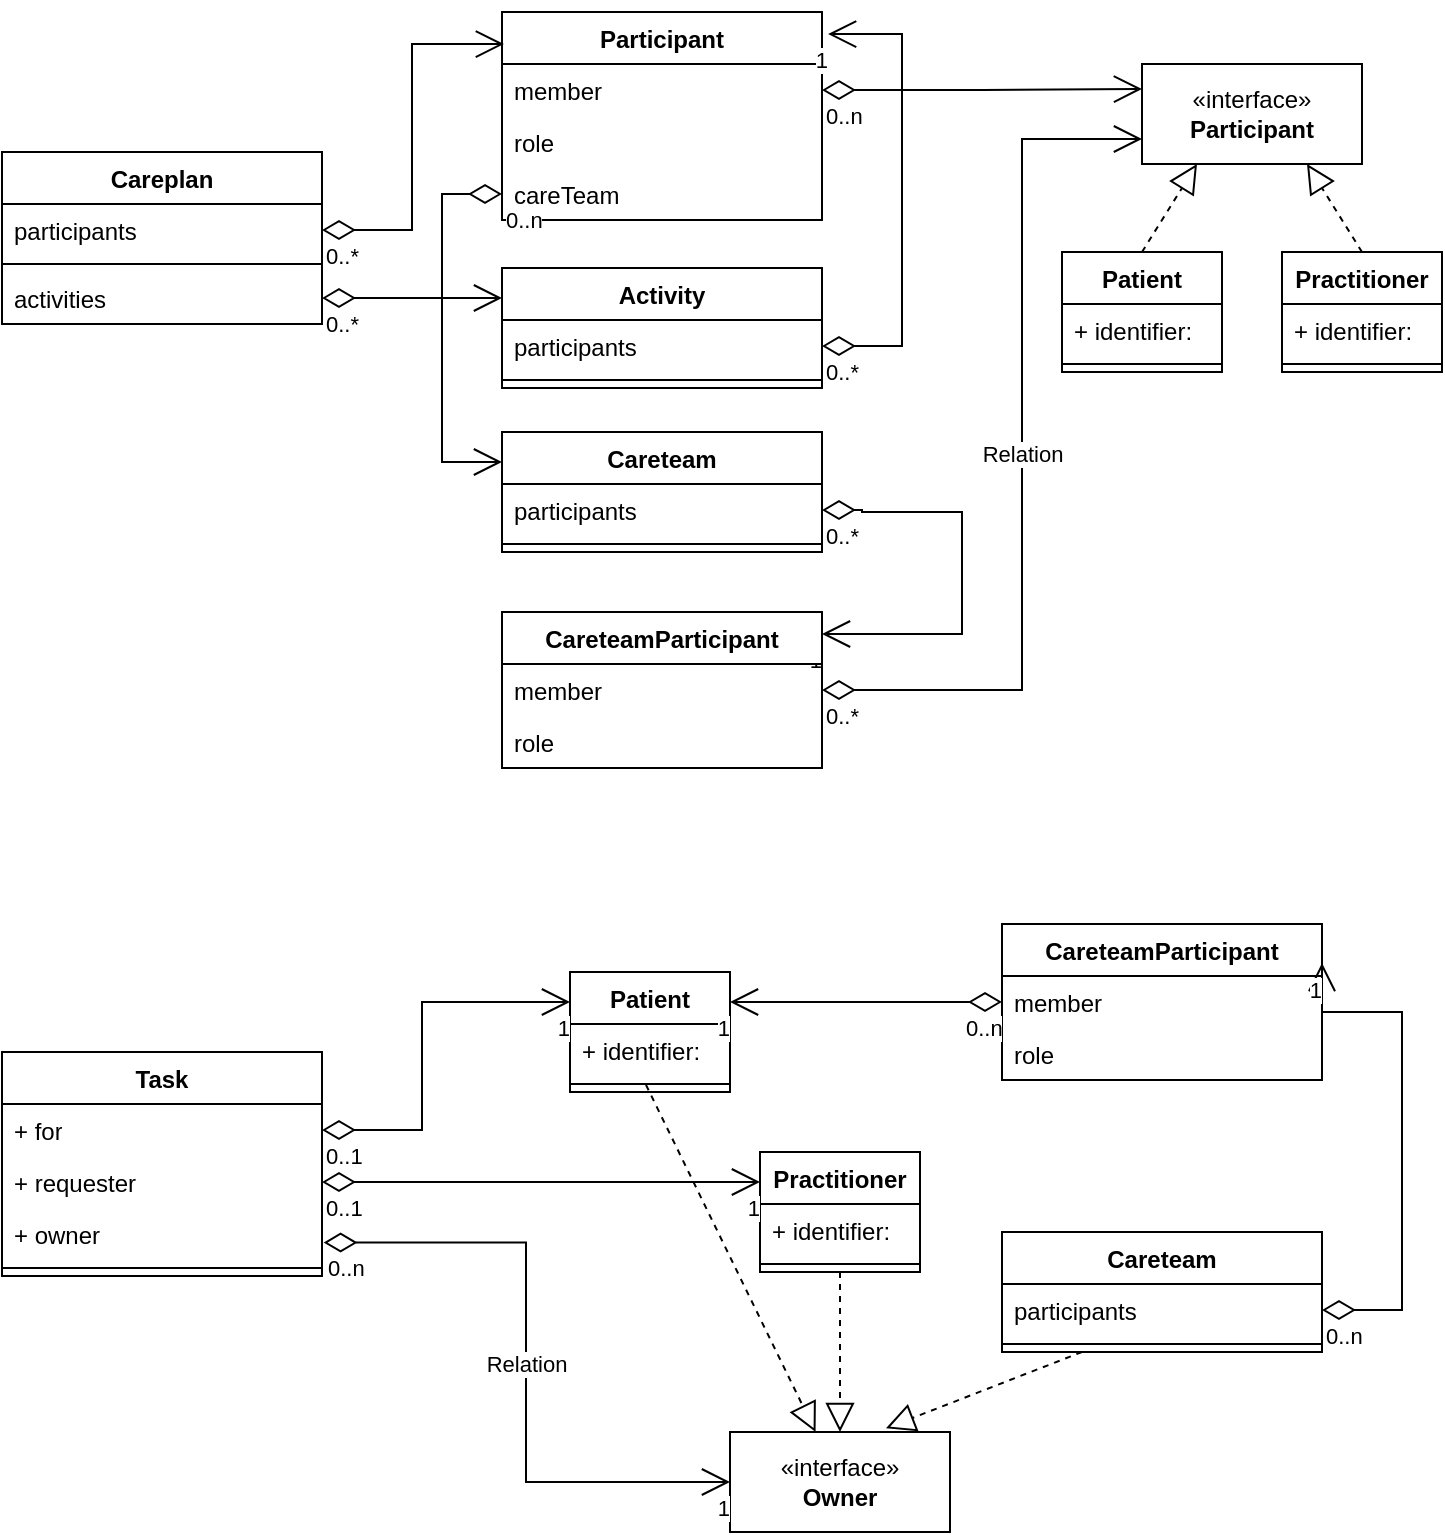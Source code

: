 <mxfile version="21.1.4" type="github">
  <diagram name="Page-1" id="DVja-FhIzsriN4k7RwrQ">
    <mxGraphModel dx="700" dy="475" grid="1" gridSize="10" guides="1" tooltips="1" connect="1" arrows="1" fold="1" page="1" pageScale="1" pageWidth="827" pageHeight="1169" math="0" shadow="0">
      <root>
        <mxCell id="0" />
        <mxCell id="1" parent="0" />
        <mxCell id="6e4DabMuTUjJFmLgCKRS-1" value="Careplan" style="swimlane;fontStyle=1;align=center;verticalAlign=top;childLayout=stackLayout;horizontal=1;startSize=26;horizontalStack=0;resizeParent=1;resizeParentMax=0;resizeLast=0;collapsible=1;marginBottom=0;whiteSpace=wrap;html=1;" vertex="1" parent="1">
          <mxGeometry x="50" y="150" width="160" height="86" as="geometry" />
        </mxCell>
        <mxCell id="6e4DabMuTUjJFmLgCKRS-2" value="participants&amp;nbsp;" style="text;strokeColor=none;fillColor=none;align=left;verticalAlign=top;spacingLeft=4;spacingRight=4;overflow=hidden;rotatable=0;points=[[0,0.5],[1,0.5]];portConstraint=eastwest;whiteSpace=wrap;html=1;" vertex="1" parent="6e4DabMuTUjJFmLgCKRS-1">
          <mxGeometry y="26" width="160" height="26" as="geometry" />
        </mxCell>
        <mxCell id="6e4DabMuTUjJFmLgCKRS-3" value="" style="line;strokeWidth=1;fillColor=none;align=left;verticalAlign=middle;spacingTop=-1;spacingLeft=3;spacingRight=3;rotatable=0;labelPosition=right;points=[];portConstraint=eastwest;strokeColor=inherit;" vertex="1" parent="6e4DabMuTUjJFmLgCKRS-1">
          <mxGeometry y="52" width="160" height="8" as="geometry" />
        </mxCell>
        <mxCell id="6e4DabMuTUjJFmLgCKRS-4" value="activities&lt;br&gt;" style="text;strokeColor=none;fillColor=none;align=left;verticalAlign=top;spacingLeft=4;spacingRight=4;overflow=hidden;rotatable=0;points=[[0,0.5],[1,0.5]];portConstraint=eastwest;whiteSpace=wrap;html=1;" vertex="1" parent="6e4DabMuTUjJFmLgCKRS-1">
          <mxGeometry y="60" width="160" height="26" as="geometry" />
        </mxCell>
        <mxCell id="6e4DabMuTUjJFmLgCKRS-5" value="Participant" style="swimlane;fontStyle=1;align=center;verticalAlign=top;childLayout=stackLayout;horizontal=1;startSize=26;horizontalStack=0;resizeParent=1;resizeParentMax=0;resizeLast=0;collapsible=1;marginBottom=0;whiteSpace=wrap;html=1;" vertex="1" parent="1">
          <mxGeometry x="300" y="80" width="160" height="104" as="geometry" />
        </mxCell>
        <mxCell id="6e4DabMuTUjJFmLgCKRS-6" value="member&lt;br&gt;" style="text;strokeColor=none;fillColor=none;align=left;verticalAlign=top;spacingLeft=4;spacingRight=4;overflow=hidden;rotatable=0;points=[[0,0.5],[1,0.5]];portConstraint=eastwest;whiteSpace=wrap;html=1;" vertex="1" parent="6e4DabMuTUjJFmLgCKRS-5">
          <mxGeometry y="26" width="160" height="26" as="geometry" />
        </mxCell>
        <mxCell id="6e4DabMuTUjJFmLgCKRS-10" value="role" style="text;strokeColor=none;fillColor=none;align=left;verticalAlign=top;spacingLeft=4;spacingRight=4;overflow=hidden;rotatable=0;points=[[0,0.5],[1,0.5]];portConstraint=eastwest;whiteSpace=wrap;html=1;" vertex="1" parent="6e4DabMuTUjJFmLgCKRS-5">
          <mxGeometry y="52" width="160" height="26" as="geometry" />
        </mxCell>
        <mxCell id="6e4DabMuTUjJFmLgCKRS-11" value="careTeam" style="text;strokeColor=none;fillColor=none;align=left;verticalAlign=top;spacingLeft=4;spacingRight=4;overflow=hidden;rotatable=0;points=[[0,0.5],[1,0.5]];portConstraint=eastwest;whiteSpace=wrap;html=1;" vertex="1" parent="6e4DabMuTUjJFmLgCKRS-5">
          <mxGeometry y="78" width="160" height="26" as="geometry" />
        </mxCell>
        <mxCell id="6e4DabMuTUjJFmLgCKRS-12" value="" style="endArrow=open;html=1;endSize=12;startArrow=diamondThin;startSize=14;startFill=0;edgeStyle=orthogonalEdgeStyle;rounded=0;entryX=0.006;entryY=0.154;entryDx=0;entryDy=0;entryPerimeter=0;" edge="1" parent="1" source="6e4DabMuTUjJFmLgCKRS-2" target="6e4DabMuTUjJFmLgCKRS-5">
          <mxGeometry relative="1" as="geometry">
            <mxPoint x="260" y="370" as="sourcePoint" />
            <mxPoint x="420" y="370" as="targetPoint" />
          </mxGeometry>
        </mxCell>
        <mxCell id="6e4DabMuTUjJFmLgCKRS-13" value="0..*" style="edgeLabel;resizable=0;html=1;align=left;verticalAlign=top;" connectable="0" vertex="1" parent="6e4DabMuTUjJFmLgCKRS-12">
          <mxGeometry x="-1" relative="1" as="geometry" />
        </mxCell>
        <mxCell id="6e4DabMuTUjJFmLgCKRS-15" value="Activity" style="swimlane;fontStyle=1;align=center;verticalAlign=top;childLayout=stackLayout;horizontal=1;startSize=26;horizontalStack=0;resizeParent=1;resizeParentMax=0;resizeLast=0;collapsible=1;marginBottom=0;whiteSpace=wrap;html=1;" vertex="1" parent="1">
          <mxGeometry x="300" y="208" width="160" height="60" as="geometry" />
        </mxCell>
        <mxCell id="6e4DabMuTUjJFmLgCKRS-16" value="participants&amp;nbsp;" style="text;strokeColor=none;fillColor=none;align=left;verticalAlign=top;spacingLeft=4;spacingRight=4;overflow=hidden;rotatable=0;points=[[0,0.5],[1,0.5]];portConstraint=eastwest;whiteSpace=wrap;html=1;" vertex="1" parent="6e4DabMuTUjJFmLgCKRS-15">
          <mxGeometry y="26" width="160" height="26" as="geometry" />
        </mxCell>
        <mxCell id="6e4DabMuTUjJFmLgCKRS-17" value="" style="line;strokeWidth=1;fillColor=none;align=left;verticalAlign=middle;spacingTop=-1;spacingLeft=3;spacingRight=3;rotatable=0;labelPosition=right;points=[];portConstraint=eastwest;strokeColor=inherit;" vertex="1" parent="6e4DabMuTUjJFmLgCKRS-15">
          <mxGeometry y="52" width="160" height="8" as="geometry" />
        </mxCell>
        <mxCell id="6e4DabMuTUjJFmLgCKRS-19" value="" style="endArrow=open;html=1;endSize=12;startArrow=diamondThin;startSize=14;startFill=0;edgeStyle=orthogonalEdgeStyle;rounded=0;exitX=1;exitY=0.5;exitDx=0;exitDy=0;entryX=0;entryY=0.25;entryDx=0;entryDy=0;" edge="1" parent="1" source="6e4DabMuTUjJFmLgCKRS-4" target="6e4DabMuTUjJFmLgCKRS-15">
          <mxGeometry relative="1" as="geometry">
            <mxPoint x="260" y="370" as="sourcePoint" />
            <mxPoint x="420" y="370" as="targetPoint" />
          </mxGeometry>
        </mxCell>
        <mxCell id="6e4DabMuTUjJFmLgCKRS-20" value="0..*" style="edgeLabel;resizable=0;html=1;align=left;verticalAlign=top;" connectable="0" vertex="1" parent="6e4DabMuTUjJFmLgCKRS-19">
          <mxGeometry x="-1" relative="1" as="geometry" />
        </mxCell>
        <mxCell id="6e4DabMuTUjJFmLgCKRS-22" value="" style="endArrow=open;html=1;endSize=12;startArrow=diamondThin;startSize=14;startFill=0;edgeStyle=orthogonalEdgeStyle;rounded=0;exitX=1;exitY=0.5;exitDx=0;exitDy=0;entryX=1.019;entryY=0.106;entryDx=0;entryDy=0;entryPerimeter=0;" edge="1" parent="1" source="6e4DabMuTUjJFmLgCKRS-16" target="6e4DabMuTUjJFmLgCKRS-5">
          <mxGeometry relative="1" as="geometry">
            <mxPoint x="200" y="370" as="sourcePoint" />
            <mxPoint x="360" y="370" as="targetPoint" />
            <Array as="points">
              <mxPoint x="500" y="247" />
              <mxPoint x="500" y="91" />
            </Array>
          </mxGeometry>
        </mxCell>
        <mxCell id="6e4DabMuTUjJFmLgCKRS-23" value="0..*" style="edgeLabel;resizable=0;html=1;align=left;verticalAlign=top;" connectable="0" vertex="1" parent="6e4DabMuTUjJFmLgCKRS-22">
          <mxGeometry x="-1" relative="1" as="geometry" />
        </mxCell>
        <mxCell id="6e4DabMuTUjJFmLgCKRS-24" value="1" style="edgeLabel;resizable=0;html=1;align=right;verticalAlign=top;" connectable="0" vertex="1" parent="6e4DabMuTUjJFmLgCKRS-22">
          <mxGeometry x="1" relative="1" as="geometry" />
        </mxCell>
        <mxCell id="6e4DabMuTUjJFmLgCKRS-25" value="«interface»&lt;br&gt;&lt;b&gt;Participant&lt;/b&gt;" style="html=1;whiteSpace=wrap;" vertex="1" parent="1">
          <mxGeometry x="620" y="106" width="110" height="50" as="geometry" />
        </mxCell>
        <mxCell id="6e4DabMuTUjJFmLgCKRS-26" value="Patient" style="swimlane;fontStyle=1;align=center;verticalAlign=top;childLayout=stackLayout;horizontal=1;startSize=26;horizontalStack=0;resizeParent=1;resizeParentMax=0;resizeLast=0;collapsible=1;marginBottom=0;whiteSpace=wrap;html=1;" vertex="1" parent="1">
          <mxGeometry x="580" y="200" width="80" height="60" as="geometry" />
        </mxCell>
        <mxCell id="6e4DabMuTUjJFmLgCKRS-27" value="+ identifier:" style="text;strokeColor=none;fillColor=none;align=left;verticalAlign=top;spacingLeft=4;spacingRight=4;overflow=hidden;rotatable=0;points=[[0,0.5],[1,0.5]];portConstraint=eastwest;whiteSpace=wrap;html=1;" vertex="1" parent="6e4DabMuTUjJFmLgCKRS-26">
          <mxGeometry y="26" width="80" height="26" as="geometry" />
        </mxCell>
        <mxCell id="6e4DabMuTUjJFmLgCKRS-28" value="" style="line;strokeWidth=1;fillColor=none;align=left;verticalAlign=middle;spacingTop=-1;spacingLeft=3;spacingRight=3;rotatable=0;labelPosition=right;points=[];portConstraint=eastwest;strokeColor=inherit;" vertex="1" parent="6e4DabMuTUjJFmLgCKRS-26">
          <mxGeometry y="52" width="80" height="8" as="geometry" />
        </mxCell>
        <mxCell id="6e4DabMuTUjJFmLgCKRS-30" value="Practitioner" style="swimlane;fontStyle=1;align=center;verticalAlign=top;childLayout=stackLayout;horizontal=1;startSize=26;horizontalStack=0;resizeParent=1;resizeParentMax=0;resizeLast=0;collapsible=1;marginBottom=0;whiteSpace=wrap;html=1;" vertex="1" parent="1">
          <mxGeometry x="690" y="200" width="80" height="60" as="geometry" />
        </mxCell>
        <mxCell id="6e4DabMuTUjJFmLgCKRS-31" value="+ identifier:" style="text;strokeColor=none;fillColor=none;align=left;verticalAlign=top;spacingLeft=4;spacingRight=4;overflow=hidden;rotatable=0;points=[[0,0.5],[1,0.5]];portConstraint=eastwest;whiteSpace=wrap;html=1;" vertex="1" parent="6e4DabMuTUjJFmLgCKRS-30">
          <mxGeometry y="26" width="80" height="26" as="geometry" />
        </mxCell>
        <mxCell id="6e4DabMuTUjJFmLgCKRS-32" value="" style="line;strokeWidth=1;fillColor=none;align=left;verticalAlign=middle;spacingTop=-1;spacingLeft=3;spacingRight=3;rotatable=0;labelPosition=right;points=[];portConstraint=eastwest;strokeColor=inherit;" vertex="1" parent="6e4DabMuTUjJFmLgCKRS-30">
          <mxGeometry y="52" width="80" height="8" as="geometry" />
        </mxCell>
        <mxCell id="6e4DabMuTUjJFmLgCKRS-33" value="" style="endArrow=block;dashed=1;endFill=0;endSize=12;html=1;rounded=0;exitX=0.5;exitY=0;exitDx=0;exitDy=0;entryX=0.25;entryY=1;entryDx=0;entryDy=0;" edge="1" parent="1" source="6e4DabMuTUjJFmLgCKRS-26" target="6e4DabMuTUjJFmLgCKRS-25">
          <mxGeometry width="160" relative="1" as="geometry">
            <mxPoint x="260" y="320" as="sourcePoint" />
            <mxPoint x="420" y="320" as="targetPoint" />
          </mxGeometry>
        </mxCell>
        <mxCell id="6e4DabMuTUjJFmLgCKRS-35" value="" style="endArrow=block;dashed=1;endFill=0;endSize=12;html=1;rounded=0;exitX=0.5;exitY=0;exitDx=0;exitDy=0;entryX=0.75;entryY=1;entryDx=0;entryDy=0;" edge="1" parent="1" source="6e4DabMuTUjJFmLgCKRS-30" target="6e4DabMuTUjJFmLgCKRS-25">
          <mxGeometry width="160" relative="1" as="geometry">
            <mxPoint x="260" y="320" as="sourcePoint" />
            <mxPoint x="420" y="320" as="targetPoint" />
          </mxGeometry>
        </mxCell>
        <mxCell id="6e4DabMuTUjJFmLgCKRS-36" value="" style="endArrow=open;html=1;endSize=12;startArrow=diamondThin;startSize=14;startFill=0;edgeStyle=orthogonalEdgeStyle;rounded=0;exitX=1;exitY=0.5;exitDx=0;exitDy=0;entryX=0;entryY=0.25;entryDx=0;entryDy=0;" edge="1" parent="1" source="6e4DabMuTUjJFmLgCKRS-6" target="6e4DabMuTUjJFmLgCKRS-25">
          <mxGeometry relative="1" as="geometry">
            <mxPoint x="260" y="320" as="sourcePoint" />
            <mxPoint x="420" y="320" as="targetPoint" />
          </mxGeometry>
        </mxCell>
        <mxCell id="6e4DabMuTUjJFmLgCKRS-37" value="0..n" style="edgeLabel;resizable=0;html=1;align=left;verticalAlign=top;" connectable="0" vertex="1" parent="6e4DabMuTUjJFmLgCKRS-36">
          <mxGeometry x="-1" relative="1" as="geometry" />
        </mxCell>
        <mxCell id="6e4DabMuTUjJFmLgCKRS-39" value="Careteam" style="swimlane;fontStyle=1;align=center;verticalAlign=top;childLayout=stackLayout;horizontal=1;startSize=26;horizontalStack=0;resizeParent=1;resizeParentMax=0;resizeLast=0;collapsible=1;marginBottom=0;whiteSpace=wrap;html=1;" vertex="1" parent="1">
          <mxGeometry x="300" y="290" width="160" height="60" as="geometry" />
        </mxCell>
        <mxCell id="6e4DabMuTUjJFmLgCKRS-40" value="partici&lt;span style=&quot;white-space: pre;&quot;&gt;pants&lt;/span&gt;" style="text;strokeColor=none;fillColor=none;align=left;verticalAlign=top;spacingLeft=4;spacingRight=4;overflow=hidden;rotatable=0;points=[[0,0.5],[1,0.5]];portConstraint=eastwest;whiteSpace=wrap;html=1;" vertex="1" parent="6e4DabMuTUjJFmLgCKRS-39">
          <mxGeometry y="26" width="160" height="26" as="geometry" />
        </mxCell>
        <mxCell id="6e4DabMuTUjJFmLgCKRS-41" value="" style="line;strokeWidth=1;fillColor=none;align=left;verticalAlign=middle;spacingTop=-1;spacingLeft=3;spacingRight=3;rotatable=0;labelPosition=right;points=[];portConstraint=eastwest;strokeColor=inherit;" vertex="1" parent="6e4DabMuTUjJFmLgCKRS-39">
          <mxGeometry y="52" width="160" height="8" as="geometry" />
        </mxCell>
        <mxCell id="6e4DabMuTUjJFmLgCKRS-42" value="" style="endArrow=open;html=1;endSize=12;startArrow=diamondThin;startSize=14;startFill=0;edgeStyle=orthogonalEdgeStyle;rounded=0;exitX=1;exitY=0.5;exitDx=0;exitDy=0;entryX=1;entryY=0.141;entryDx=0;entryDy=0;entryPerimeter=0;" edge="1" parent="1" source="6e4DabMuTUjJFmLgCKRS-40" target="6e4DabMuTUjJFmLgCKRS-48">
          <mxGeometry relative="1" as="geometry">
            <mxPoint x="260" y="320" as="sourcePoint" />
            <mxPoint x="420" y="320" as="targetPoint" />
            <Array as="points">
              <mxPoint x="480" y="329" />
              <mxPoint x="480" y="330" />
              <mxPoint x="530" y="330" />
              <mxPoint x="530" y="391" />
            </Array>
          </mxGeometry>
        </mxCell>
        <mxCell id="6e4DabMuTUjJFmLgCKRS-43" value="0..*" style="edgeLabel;resizable=0;html=1;align=left;verticalAlign=top;" connectable="0" vertex="1" parent="6e4DabMuTUjJFmLgCKRS-42">
          <mxGeometry x="-1" relative="1" as="geometry" />
        </mxCell>
        <mxCell id="6e4DabMuTUjJFmLgCKRS-44" value="1" style="edgeLabel;resizable=0;html=1;align=right;verticalAlign=top;" connectable="0" vertex="1" parent="6e4DabMuTUjJFmLgCKRS-42">
          <mxGeometry x="1" relative="1" as="geometry" />
        </mxCell>
        <mxCell id="6e4DabMuTUjJFmLgCKRS-45" value="" style="endArrow=open;html=1;endSize=12;startArrow=diamondThin;startSize=14;startFill=0;edgeStyle=orthogonalEdgeStyle;rounded=0;exitX=0;exitY=0.5;exitDx=0;exitDy=0;entryX=0;entryY=0.25;entryDx=0;entryDy=0;" edge="1" parent="1" source="6e4DabMuTUjJFmLgCKRS-11" target="6e4DabMuTUjJFmLgCKRS-39">
          <mxGeometry relative="1" as="geometry">
            <mxPoint x="230" y="320" as="sourcePoint" />
            <mxPoint x="340" y="470" as="targetPoint" />
            <Array as="points">
              <mxPoint x="270" y="171" />
              <mxPoint x="270" y="305" />
            </Array>
          </mxGeometry>
        </mxCell>
        <mxCell id="6e4DabMuTUjJFmLgCKRS-46" value="0..n" style="edgeLabel;resizable=0;html=1;align=left;verticalAlign=top;" connectable="0" vertex="1" parent="6e4DabMuTUjJFmLgCKRS-45">
          <mxGeometry x="-1" relative="1" as="geometry" />
        </mxCell>
        <mxCell id="6e4DabMuTUjJFmLgCKRS-48" value="CareteamParticipant" style="swimlane;fontStyle=1;align=center;verticalAlign=top;childLayout=stackLayout;horizontal=1;startSize=26;horizontalStack=0;resizeParent=1;resizeParentMax=0;resizeLast=0;collapsible=1;marginBottom=0;whiteSpace=wrap;html=1;" vertex="1" parent="1">
          <mxGeometry x="300" y="380" width="160" height="78" as="geometry" />
        </mxCell>
        <mxCell id="6e4DabMuTUjJFmLgCKRS-49" value="member&lt;br&gt;" style="text;strokeColor=none;fillColor=none;align=left;verticalAlign=top;spacingLeft=4;spacingRight=4;overflow=hidden;rotatable=0;points=[[0,0.5],[1,0.5]];portConstraint=eastwest;whiteSpace=wrap;html=1;" vertex="1" parent="6e4DabMuTUjJFmLgCKRS-48">
          <mxGeometry y="26" width="160" height="26" as="geometry" />
        </mxCell>
        <mxCell id="6e4DabMuTUjJFmLgCKRS-50" value="role" style="text;strokeColor=none;fillColor=none;align=left;verticalAlign=top;spacingLeft=4;spacingRight=4;overflow=hidden;rotatable=0;points=[[0,0.5],[1,0.5]];portConstraint=eastwest;whiteSpace=wrap;html=1;" vertex="1" parent="6e4DabMuTUjJFmLgCKRS-48">
          <mxGeometry y="52" width="160" height="26" as="geometry" />
        </mxCell>
        <mxCell id="6e4DabMuTUjJFmLgCKRS-52" value="Relation" style="endArrow=open;html=1;endSize=12;startArrow=diamondThin;startSize=14;startFill=0;edgeStyle=orthogonalEdgeStyle;rounded=0;exitX=1;exitY=0.5;exitDx=0;exitDy=0;entryX=0;entryY=0.75;entryDx=0;entryDy=0;" edge="1" parent="1" source="6e4DabMuTUjJFmLgCKRS-49" target="6e4DabMuTUjJFmLgCKRS-25">
          <mxGeometry relative="1" as="geometry">
            <mxPoint x="390" y="250" as="sourcePoint" />
            <mxPoint x="550" y="250" as="targetPoint" />
            <Array as="points">
              <mxPoint x="560" y="419" />
              <mxPoint x="560" y="144" />
            </Array>
          </mxGeometry>
        </mxCell>
        <mxCell id="6e4DabMuTUjJFmLgCKRS-53" value="0..*" style="edgeLabel;resizable=0;html=1;align=left;verticalAlign=top;" connectable="0" vertex="1" parent="6e4DabMuTUjJFmLgCKRS-52">
          <mxGeometry x="-1" relative="1" as="geometry" />
        </mxCell>
        <mxCell id="6e4DabMuTUjJFmLgCKRS-56" value="Task" style="swimlane;fontStyle=1;align=center;verticalAlign=top;childLayout=stackLayout;horizontal=1;startSize=26;horizontalStack=0;resizeParent=1;resizeParentMax=0;resizeLast=0;collapsible=1;marginBottom=0;whiteSpace=wrap;html=1;" vertex="1" parent="1">
          <mxGeometry x="50" y="600" width="160" height="112" as="geometry" />
        </mxCell>
        <mxCell id="6e4DabMuTUjJFmLgCKRS-57" value="+ for" style="text;strokeColor=none;fillColor=none;align=left;verticalAlign=top;spacingLeft=4;spacingRight=4;overflow=hidden;rotatable=0;points=[[0,0.5],[1,0.5]];portConstraint=eastwest;whiteSpace=wrap;html=1;" vertex="1" parent="6e4DabMuTUjJFmLgCKRS-56">
          <mxGeometry y="26" width="160" height="26" as="geometry" />
        </mxCell>
        <mxCell id="6e4DabMuTUjJFmLgCKRS-60" value="+ requester" style="text;strokeColor=none;fillColor=none;align=left;verticalAlign=top;spacingLeft=4;spacingRight=4;overflow=hidden;rotatable=0;points=[[0,0.5],[1,0.5]];portConstraint=eastwest;whiteSpace=wrap;html=1;" vertex="1" parent="6e4DabMuTUjJFmLgCKRS-56">
          <mxGeometry y="52" width="160" height="26" as="geometry" />
        </mxCell>
        <mxCell id="6e4DabMuTUjJFmLgCKRS-61" value="+ owner" style="text;strokeColor=none;fillColor=none;align=left;verticalAlign=top;spacingLeft=4;spacingRight=4;overflow=hidden;rotatable=0;points=[[0,0.5],[1,0.5]];portConstraint=eastwest;whiteSpace=wrap;html=1;" vertex="1" parent="6e4DabMuTUjJFmLgCKRS-56">
          <mxGeometry y="78" width="160" height="26" as="geometry" />
        </mxCell>
        <mxCell id="6e4DabMuTUjJFmLgCKRS-58" value="" style="line;strokeWidth=1;fillColor=none;align=left;verticalAlign=middle;spacingTop=-1;spacingLeft=3;spacingRight=3;rotatable=0;labelPosition=right;points=[];portConstraint=eastwest;strokeColor=inherit;" vertex="1" parent="6e4DabMuTUjJFmLgCKRS-56">
          <mxGeometry y="104" width="160" height="8" as="geometry" />
        </mxCell>
        <mxCell id="6e4DabMuTUjJFmLgCKRS-62" value="Patient" style="swimlane;fontStyle=1;align=center;verticalAlign=top;childLayout=stackLayout;horizontal=1;startSize=26;horizontalStack=0;resizeParent=1;resizeParentMax=0;resizeLast=0;collapsible=1;marginBottom=0;whiteSpace=wrap;html=1;" vertex="1" parent="1">
          <mxGeometry x="334" y="560" width="80" height="60" as="geometry" />
        </mxCell>
        <mxCell id="6e4DabMuTUjJFmLgCKRS-63" value="+ identifier:" style="text;strokeColor=none;fillColor=none;align=left;verticalAlign=top;spacingLeft=4;spacingRight=4;overflow=hidden;rotatable=0;points=[[0,0.5],[1,0.5]];portConstraint=eastwest;whiteSpace=wrap;html=1;" vertex="1" parent="6e4DabMuTUjJFmLgCKRS-62">
          <mxGeometry y="26" width="80" height="26" as="geometry" />
        </mxCell>
        <mxCell id="6e4DabMuTUjJFmLgCKRS-64" value="" style="line;strokeWidth=1;fillColor=none;align=left;verticalAlign=middle;spacingTop=-1;spacingLeft=3;spacingRight=3;rotatable=0;labelPosition=right;points=[];portConstraint=eastwest;strokeColor=inherit;" vertex="1" parent="6e4DabMuTUjJFmLgCKRS-62">
          <mxGeometry y="52" width="80" height="8" as="geometry" />
        </mxCell>
        <mxCell id="6e4DabMuTUjJFmLgCKRS-65" value="Practitioner" style="swimlane;fontStyle=1;align=center;verticalAlign=top;childLayout=stackLayout;horizontal=1;startSize=26;horizontalStack=0;resizeParent=1;resizeParentMax=0;resizeLast=0;collapsible=1;marginBottom=0;whiteSpace=wrap;html=1;" vertex="1" parent="1">
          <mxGeometry x="429" y="650" width="80" height="60" as="geometry" />
        </mxCell>
        <mxCell id="6e4DabMuTUjJFmLgCKRS-66" value="+ identifier:" style="text;strokeColor=none;fillColor=none;align=left;verticalAlign=top;spacingLeft=4;spacingRight=4;overflow=hidden;rotatable=0;points=[[0,0.5],[1,0.5]];portConstraint=eastwest;whiteSpace=wrap;html=1;" vertex="1" parent="6e4DabMuTUjJFmLgCKRS-65">
          <mxGeometry y="26" width="80" height="26" as="geometry" />
        </mxCell>
        <mxCell id="6e4DabMuTUjJFmLgCKRS-67" value="" style="line;strokeWidth=1;fillColor=none;align=left;verticalAlign=middle;spacingTop=-1;spacingLeft=3;spacingRight=3;rotatable=0;labelPosition=right;points=[];portConstraint=eastwest;strokeColor=inherit;" vertex="1" parent="6e4DabMuTUjJFmLgCKRS-65">
          <mxGeometry y="52" width="80" height="8" as="geometry" />
        </mxCell>
        <mxCell id="6e4DabMuTUjJFmLgCKRS-68" value="Careteam" style="swimlane;fontStyle=1;align=center;verticalAlign=top;childLayout=stackLayout;horizontal=1;startSize=26;horizontalStack=0;resizeParent=1;resizeParentMax=0;resizeLast=0;collapsible=1;marginBottom=0;whiteSpace=wrap;html=1;" vertex="1" parent="1">
          <mxGeometry x="550" y="690" width="160" height="60" as="geometry" />
        </mxCell>
        <mxCell id="6e4DabMuTUjJFmLgCKRS-69" value="partici&lt;span style=&quot;white-space: pre;&quot;&gt;pants&lt;/span&gt;" style="text;strokeColor=none;fillColor=none;align=left;verticalAlign=top;spacingLeft=4;spacingRight=4;overflow=hidden;rotatable=0;points=[[0,0.5],[1,0.5]];portConstraint=eastwest;whiteSpace=wrap;html=1;" vertex="1" parent="6e4DabMuTUjJFmLgCKRS-68">
          <mxGeometry y="26" width="160" height="26" as="geometry" />
        </mxCell>
        <mxCell id="6e4DabMuTUjJFmLgCKRS-70" value="" style="line;strokeWidth=1;fillColor=none;align=left;verticalAlign=middle;spacingTop=-1;spacingLeft=3;spacingRight=3;rotatable=0;labelPosition=right;points=[];portConstraint=eastwest;strokeColor=inherit;" vertex="1" parent="6e4DabMuTUjJFmLgCKRS-68">
          <mxGeometry y="52" width="160" height="8" as="geometry" />
        </mxCell>
        <mxCell id="6e4DabMuTUjJFmLgCKRS-71" value="" style="endArrow=open;html=1;endSize=12;startArrow=diamondThin;startSize=14;startFill=0;edgeStyle=orthogonalEdgeStyle;rounded=0;exitX=1;exitY=0.5;exitDx=0;exitDy=0;entryX=0;entryY=0.25;entryDx=0;entryDy=0;" edge="1" parent="1" source="6e4DabMuTUjJFmLgCKRS-57" target="6e4DabMuTUjJFmLgCKRS-62">
          <mxGeometry relative="1" as="geometry">
            <mxPoint x="510" y="460" as="sourcePoint" />
            <mxPoint x="670" y="460" as="targetPoint" />
            <Array as="points">
              <mxPoint x="260" y="639" />
              <mxPoint x="260" y="575" />
            </Array>
          </mxGeometry>
        </mxCell>
        <mxCell id="6e4DabMuTUjJFmLgCKRS-72" value="0..1" style="edgeLabel;resizable=0;html=1;align=left;verticalAlign=top;" connectable="0" vertex="1" parent="6e4DabMuTUjJFmLgCKRS-71">
          <mxGeometry x="-1" relative="1" as="geometry" />
        </mxCell>
        <mxCell id="6e4DabMuTUjJFmLgCKRS-73" value="1" style="edgeLabel;resizable=0;html=1;align=right;verticalAlign=top;" connectable="0" vertex="1" parent="6e4DabMuTUjJFmLgCKRS-71">
          <mxGeometry x="1" relative="1" as="geometry" />
        </mxCell>
        <mxCell id="6e4DabMuTUjJFmLgCKRS-74" value="" style="endArrow=open;html=1;endSize=12;startArrow=diamondThin;startSize=14;startFill=0;edgeStyle=orthogonalEdgeStyle;rounded=0;exitX=1;exitY=0.5;exitDx=0;exitDy=0;entryX=0;entryY=0.25;entryDx=0;entryDy=0;" edge="1" parent="1" source="6e4DabMuTUjJFmLgCKRS-60" target="6e4DabMuTUjJFmLgCKRS-65">
          <mxGeometry relative="1" as="geometry">
            <mxPoint x="510" y="460" as="sourcePoint" />
            <mxPoint x="390" y="665" as="targetPoint" />
            <Array as="points" />
          </mxGeometry>
        </mxCell>
        <mxCell id="6e4DabMuTUjJFmLgCKRS-75" value="0..1" style="edgeLabel;resizable=0;html=1;align=left;verticalAlign=top;" connectable="0" vertex="1" parent="6e4DabMuTUjJFmLgCKRS-74">
          <mxGeometry x="-1" relative="1" as="geometry" />
        </mxCell>
        <mxCell id="6e4DabMuTUjJFmLgCKRS-76" value="1" style="edgeLabel;resizable=0;html=1;align=right;verticalAlign=top;" connectable="0" vertex="1" parent="6e4DabMuTUjJFmLgCKRS-74">
          <mxGeometry x="1" relative="1" as="geometry" />
        </mxCell>
        <mxCell id="6e4DabMuTUjJFmLgCKRS-83" value="«interface»&lt;br&gt;&lt;b&gt;Owner&lt;/b&gt;" style="html=1;whiteSpace=wrap;" vertex="1" parent="1">
          <mxGeometry x="414" y="790" width="110" height="50" as="geometry" />
        </mxCell>
        <mxCell id="6e4DabMuTUjJFmLgCKRS-84" value="Relation" style="endArrow=open;html=1;endSize=12;startArrow=diamondThin;startSize=14;startFill=0;edgeStyle=orthogonalEdgeStyle;rounded=0;exitX=1.005;exitY=0.665;exitDx=0;exitDy=0;exitPerimeter=0;entryX=0;entryY=0.5;entryDx=0;entryDy=0;" edge="1" parent="1" source="6e4DabMuTUjJFmLgCKRS-61" target="6e4DabMuTUjJFmLgCKRS-83">
          <mxGeometry relative="1" as="geometry">
            <mxPoint x="340" y="580" as="sourcePoint" />
            <mxPoint x="500" y="580" as="targetPoint" />
          </mxGeometry>
        </mxCell>
        <mxCell id="6e4DabMuTUjJFmLgCKRS-85" value="0..n" style="edgeLabel;resizable=0;html=1;align=left;verticalAlign=top;" connectable="0" vertex="1" parent="6e4DabMuTUjJFmLgCKRS-84">
          <mxGeometry x="-1" relative="1" as="geometry" />
        </mxCell>
        <mxCell id="6e4DabMuTUjJFmLgCKRS-86" value="1" style="edgeLabel;resizable=0;html=1;align=right;verticalAlign=top;" connectable="0" vertex="1" parent="6e4DabMuTUjJFmLgCKRS-84">
          <mxGeometry x="1" relative="1" as="geometry" />
        </mxCell>
        <mxCell id="6e4DabMuTUjJFmLgCKRS-87" value="" style="endArrow=block;dashed=1;endFill=0;endSize=12;html=1;rounded=0;exitX=0.475;exitY=0.554;exitDx=0;exitDy=0;exitPerimeter=0;" edge="1" parent="1" source="6e4DabMuTUjJFmLgCKRS-64" target="6e4DabMuTUjJFmLgCKRS-83">
          <mxGeometry width="160" relative="1" as="geometry">
            <mxPoint x="340" y="580" as="sourcePoint" />
            <mxPoint x="500" y="580" as="targetPoint" />
          </mxGeometry>
        </mxCell>
        <mxCell id="6e4DabMuTUjJFmLgCKRS-88" value="" style="endArrow=block;dashed=1;endFill=0;endSize=12;html=1;rounded=0;" edge="1" parent="1" source="6e4DabMuTUjJFmLgCKRS-67" target="6e4DabMuTUjJFmLgCKRS-83">
          <mxGeometry width="160" relative="1" as="geometry">
            <mxPoint x="358" y="626" as="sourcePoint" />
            <mxPoint x="467" y="722" as="targetPoint" />
          </mxGeometry>
        </mxCell>
        <mxCell id="6e4DabMuTUjJFmLgCKRS-89" value="" style="endArrow=block;dashed=1;endFill=0;endSize=12;html=1;rounded=0;exitX=0.25;exitY=1;exitDx=0;exitDy=0;entryX=0.709;entryY=-0.037;entryDx=0;entryDy=0;entryPerimeter=0;" edge="1" parent="1" source="6e4DabMuTUjJFmLgCKRS-68" target="6e4DabMuTUjJFmLgCKRS-83">
          <mxGeometry width="160" relative="1" as="geometry">
            <mxPoint x="480" y="630" as="sourcePoint" />
            <mxPoint x="492" y="722" as="targetPoint" />
          </mxGeometry>
        </mxCell>
        <mxCell id="6e4DabMuTUjJFmLgCKRS-90" value="CareteamParticipant" style="swimlane;fontStyle=1;align=center;verticalAlign=top;childLayout=stackLayout;horizontal=1;startSize=26;horizontalStack=0;resizeParent=1;resizeParentMax=0;resizeLast=0;collapsible=1;marginBottom=0;whiteSpace=wrap;html=1;" vertex="1" parent="1">
          <mxGeometry x="550" y="536" width="160" height="78" as="geometry" />
        </mxCell>
        <mxCell id="6e4DabMuTUjJFmLgCKRS-91" value="member&lt;br&gt;" style="text;strokeColor=none;fillColor=none;align=left;verticalAlign=top;spacingLeft=4;spacingRight=4;overflow=hidden;rotatable=0;points=[[0,0.5],[1,0.5]];portConstraint=eastwest;whiteSpace=wrap;html=1;" vertex="1" parent="6e4DabMuTUjJFmLgCKRS-90">
          <mxGeometry y="26" width="160" height="26" as="geometry" />
        </mxCell>
        <mxCell id="6e4DabMuTUjJFmLgCKRS-92" value="role" style="text;strokeColor=none;fillColor=none;align=left;verticalAlign=top;spacingLeft=4;spacingRight=4;overflow=hidden;rotatable=0;points=[[0,0.5],[1,0.5]];portConstraint=eastwest;whiteSpace=wrap;html=1;" vertex="1" parent="6e4DabMuTUjJFmLgCKRS-90">
          <mxGeometry y="52" width="160" height="26" as="geometry" />
        </mxCell>
        <mxCell id="6e4DabMuTUjJFmLgCKRS-93" value="" style="endArrow=open;html=1;endSize=12;startArrow=diamondThin;startSize=14;startFill=0;edgeStyle=orthogonalEdgeStyle;rounded=0;exitX=1;exitY=0.5;exitDx=0;exitDy=0;entryX=1;entryY=0.25;entryDx=0;entryDy=0;" edge="1" parent="1" source="6e4DabMuTUjJFmLgCKRS-69" target="6e4DabMuTUjJFmLgCKRS-90">
          <mxGeometry relative="1" as="geometry">
            <mxPoint x="330" y="570" as="sourcePoint" />
            <mxPoint x="490" y="570" as="targetPoint" />
            <Array as="points">
              <mxPoint x="750" y="729" />
              <mxPoint x="750" y="580" />
            </Array>
          </mxGeometry>
        </mxCell>
        <mxCell id="6e4DabMuTUjJFmLgCKRS-94" value="0..n" style="edgeLabel;resizable=0;html=1;align=left;verticalAlign=top;" connectable="0" vertex="1" parent="6e4DabMuTUjJFmLgCKRS-93">
          <mxGeometry x="-1" relative="1" as="geometry" />
        </mxCell>
        <mxCell id="6e4DabMuTUjJFmLgCKRS-95" value="1" style="edgeLabel;resizable=0;html=1;align=right;verticalAlign=top;" connectable="0" vertex="1" parent="6e4DabMuTUjJFmLgCKRS-93">
          <mxGeometry x="1" relative="1" as="geometry" />
        </mxCell>
        <mxCell id="6e4DabMuTUjJFmLgCKRS-96" value="" style="endArrow=open;html=1;endSize=12;startArrow=diamondThin;startSize=14;startFill=0;edgeStyle=orthogonalEdgeStyle;rounded=0;exitX=0;exitY=0.5;exitDx=0;exitDy=0;entryX=1;entryY=0.25;entryDx=0;entryDy=0;" edge="1" parent="1" source="6e4DabMuTUjJFmLgCKRS-91" target="6e4DabMuTUjJFmLgCKRS-62">
          <mxGeometry relative="1" as="geometry">
            <mxPoint x="330" y="570" as="sourcePoint" />
            <mxPoint x="490" y="570" as="targetPoint" />
          </mxGeometry>
        </mxCell>
        <mxCell id="6e4DabMuTUjJFmLgCKRS-97" value="0..n" style="edgeLabel;resizable=0;html=1;align=left;verticalAlign=top;" connectable="0" vertex="1" parent="6e4DabMuTUjJFmLgCKRS-96">
          <mxGeometry x="-1" relative="1" as="geometry">
            <mxPoint x="-20" as="offset" />
          </mxGeometry>
        </mxCell>
        <mxCell id="6e4DabMuTUjJFmLgCKRS-98" value="1" style="edgeLabel;resizable=0;html=1;align=right;verticalAlign=top;" connectable="0" vertex="1" parent="6e4DabMuTUjJFmLgCKRS-96">
          <mxGeometry x="1" relative="1" as="geometry" />
        </mxCell>
      </root>
    </mxGraphModel>
  </diagram>
</mxfile>
